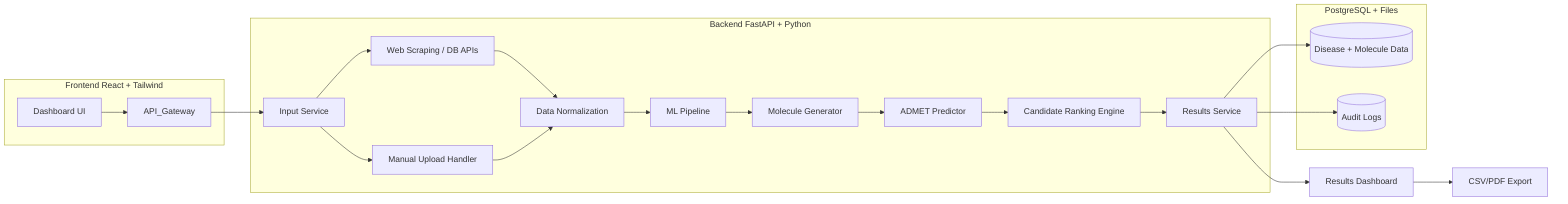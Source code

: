 graph LR
    subgraph Frontend[Frontend React + Tailwind]
        UI[Dashboard UI] --> API_Gateway
    end

    subgraph Backend[Backend FastAPI + Python]
        API_Gateway --> InputService[Input Service]
        InputService --> Scraper[Web Scraping / DB APIs]
        InputService --> UploadService[Manual Upload Handler]

        Scraper --> DataLayer[Data Normalization]
        UploadService --> DataLayer

        DataLayer --> ML_Pipeline[ML Pipeline]
        ML_Pipeline --> Generator[ Molecule Generator ]
        Generator --> ADMET[ADMET Predictor]
        ADMET --> Ranker[Candidate Ranking Engine]

        Ranker --> ResultsAPI[Results Service]
    end

    subgraph Storage[PostgreSQL + Files]
        DB[(Disease + Molecule Data)]
        Logs[(Audit Logs)]
    end

    ResultsAPI --> DB
    ResultsAPI --> Logs

    ResultsAPI --> FrontendUI[Results Dashboard]
    FrontendUI --> Exporter[CSV/PDF Export]